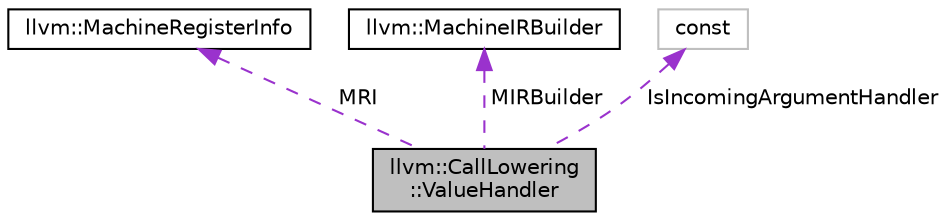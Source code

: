 digraph "llvm::CallLowering::ValueHandler"
{
 // LATEX_PDF_SIZE
  bgcolor="transparent";
  edge [fontname="Helvetica",fontsize="10",labelfontname="Helvetica",labelfontsize="10"];
  node [fontname="Helvetica",fontsize="10",shape=record];
  Node1 [label="llvm::CallLowering\l::ValueHandler",height=0.2,width=0.4,color="black", fillcolor="grey75", style="filled", fontcolor="black",tooltip=" "];
  Node2 -> Node1 [dir="back",color="darkorchid3",fontsize="10",style="dashed",label=" MRI" ,fontname="Helvetica"];
  Node2 [label="llvm::MachineRegisterInfo",height=0.2,width=0.4,color="black",URL="$classllvm_1_1MachineRegisterInfo.html",tooltip="MachineRegisterInfo - Keep track of information for virtual and physical registers,..."];
  Node3 -> Node1 [dir="back",color="darkorchid3",fontsize="10",style="dashed",label=" MIRBuilder" ,fontname="Helvetica"];
  Node3 [label="llvm::MachineIRBuilder",height=0.2,width=0.4,color="black",URL="$classllvm_1_1MachineIRBuilder.html",tooltip="Helper class to build MachineInstr."];
  Node4 -> Node1 [dir="back",color="darkorchid3",fontsize="10",style="dashed",label=" IsIncomingArgumentHandler" ,fontname="Helvetica"];
  Node4 [label="const",height=0.2,width=0.4,color="grey75",tooltip=" "];
}
